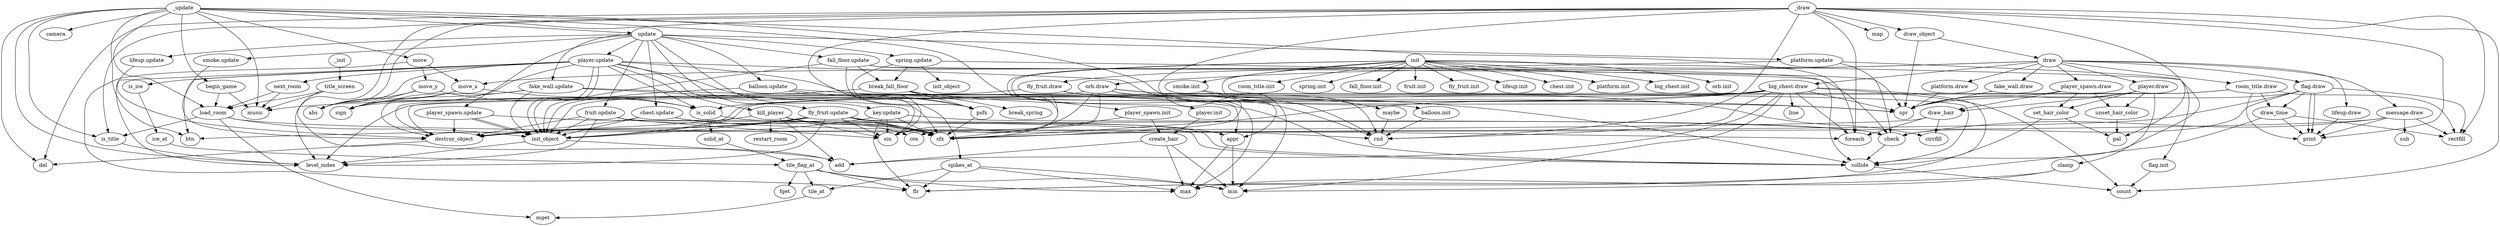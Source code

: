 digraph G {
  "_init"
  "title_screen"
  "begin_game"
  "level_index"
  "is_title"
  "player.init"
  "player.update"
  "player.draw"
  "psfx"
  "create_hair"
  "set_hair_color"
  "draw_hair"
  "unset_hair_color"
  "player_spawn.init"
  "player_spawn.update"
  "player_spawn.draw"
  "spring.init"
  "spring.update"
  "break_spring"
  "balloon.init"
  "balloon.update"
  "fall_floor.init"
  "fall_floor.update"
  "break_fall_floor"
  "smoke.init"
  "smoke.update"
  "fruit.init"
  "fruit.update"
  "fly_fruit.init"
  "fly_fruit.update"
  "fly_fruit.draw"
  "lifeup.init"
  "lifeup.update"
  "lifeup.draw"
  "fake_wall.update"
  "fake_wall.draw"
  "key.update"
  "chest.init"
  "chest.update"
  "platform.init"
  "platform.update"
  "platform.draw"
  "message.draw"
  "big_chest.init"
  "big_chest.draw"
  "orb.init"
  "orb.draw"
  "flag.init"
  "flag.draw"
  "room_title.init"
  "room_title.draw"
  "init_object"
  "is_solid"
  "is_ice"
  "collide"
  "check"
  "move"
  "move_x"
  "move_y"
  "destroy_object"
  "kill_player"
  "restart_room"
  "next_room"
  "load_room"
  "_update"
  "_draw"
  "draw_object"
  "draw_time"
  "clamp"
  "appr"
  "sign"
  "maybe"
  "solid_at"
  "ice_at"
  "tile_flag_at"
  "tile_at"
  "spikes_at"
  "init"
  "update"
  "draw"

  "_init" -> "title_screen"
  "title_screen" -> "add"
  "title_screen" -> "music"
  "title_screen" -> "load_room"
  "begin_game" -> "music"
  "begin_game" -> "load_room"
  "is_title" -> "level_index"
  "player.init" -> "create_hair"
  "player.update" -> "btn"
  "player.update" -> "spikes_at"
  "player.update" -> "kill_player"
  "player.update" -> "is_solid"
  "player.update" -> "is_ice"
  "player.update" -> "init_object"
  "player.update" -> "psfx"
  "player.update" -> "init_object"
  "player.update" -> "appr"
  "player.update" -> "abs"
  "player.update" -> "sign"
  "player.update" -> "rnd"
  "player.update" -> "level_index"
  "player.update" -> "next_room"
  "player.draw" -> "clamp"
  "player.draw" -> "set_hair_color"
  "player.draw" -> "draw_hair"
  "player.draw" -> "spr"
  "player.draw" -> "unset_hair_color"
  "psfx" -> "sfx"
  "create_hair" -> "add"
  "create_hair" -> "max"
  "create_hair" -> "min"
  "set_hair_color" -> "pal"
  "set_hair_color" -> "flr"
  "draw_hair" -> "btn"
  "draw_hair" -> "foreach"
  "draw_hair" -> "circfill"
  "unset_hair_color" -> "pal"
  "player_spawn.init" -> "sfx"
  "player_spawn.init" -> "create_hair"
  "player_spawn.update" -> "init_object"
  "player_spawn.update" -> "sfx"
  "player_spawn.update" -> "destroy_object"
  "player_spawn.update" -> "init_object"
  "player_spawn.draw" -> "set_hair_color"
  "player_spawn.draw" -> "draw_hair"
  "player_spawn.draw" -> "spr"
  "player_spawn.draw" -> "unset_hair_color"
  "spring.update" -> "collide"
  "spring.update" -> "init_object "
  "spring.update" -> "break_fall_floor"
  "spring.update" -> "psfx"
  "balloon.init" -> "rnd"
  "balloon.update" -> "sin"
  "balloon.update" -> "psfx"
  "balloon.update" -> "init_object"
  "balloon.update" -> "spr"
  "fall_floor.update" -> "check"
  "fall_floor.update" -> "break_fall_floor"
  "fall_floor.update" -> "psfx"
  "fall_floor.update" -> "init_object"
  "fall_floor.update" -> "spr"
  "break_fall_floor" -> "psfx"
  "break_fall_floor" -> "init_object"
  "break_fall_floor" -> "collide"
  "break_fall_floor" -> "break_spring"
  "smoke.init" -> "rnd"
  "smoke.init" -> "maybe"
  "smoke.update" -> "destroy_object"
  "fruit.update" -> "collide"
  "fruit.update" -> "sfx"
  "fruit.update" -> "level_index"
  "fruit.update" -> "init_object"
  "fruit.update" -> "destroy_object"
  "fruit.update" -> "sin"
  "fly_fruit.update" -> "sfx"
  "fly_fruit.update" -> "appr"
  "fly_fruit.update" -> "destroy_object"
  "fly_fruit.update" -> "sin"
  "fly_fruit.update" -> "collide"
  "fly_fruit.update" -> "sfx"
  "fly_fruit.update" -> "level_index"
  "fly_fruit.update" -> "init_object"
  "fly_fruit.update" -> "destroy_object"
  "fly_fruit.draw" -> "sin"
  "fly_fruit.draw" -> "max"
  "fly_fruit.draw" -> "sign"
  "fly_fruit.draw" -> "spr"
  "lifeup.update" -> "destroy_object"
  "lifeup.draw" -> "print"
  "fake_wall.update" -> "collide"
  "fake_wall.update" -> "sign"
  "fake_wall.update" -> "sfx"
  "fake_wall.update" -> "destroy_object"
  "fake_wall.update" -> "init_object"
  "fake_wall.draw" -> "spr"
  "key.update" -> "flr"
  "key.update" -> "sin"
  "key.update" -> "check"
  "key.update" -> "sfx"
  "key.update" -> "destroy_object"
  "chest.update" -> "rnd"
  "chest.update" -> "sfx"
  "chest.update" -> "init_object"
  "chest.update" -> "destroy_object"
  "platform.update" -> "check"
  "platform.update" -> "collide"
  "platform.update" -> "move_x"
  "platform.draw" -> "spr"
  "message.draw" -> "check"
  "message.draw" -> "sfx"
  "message.draw" -> "sub"
  "message.draw" -> "rectfill"
  "message.draw" -> "print"
  "big_chest.draw" -> "collide"
  "big_chest.draw" -> "is_solid"
  "big_chest.draw" -> "music"
  "big_chest.draw" -> "sfx"
  "big_chest.draw" -> "init_object"
  "big_chest.draw" -> "spr"
  "big_chest.draw" -> "count"
  "big_chest.draw" -> "add"
  "big_chest.draw" -> "rnd"
  "big_chest.draw" -> "init_object"
  "big_chest.draw" -> "foreach"
  "big_chest.draw" -> "line"
  "big_chest.draw" -> "min"
  "orb.draw" -> "appr"
  "orb.draw" -> "collide"
  "orb.draw" -> "sfx"
  "orb.draw" -> "destroy_object"
  "orb.draw" -> "spr"
  "orb.draw" -> "circfill"
  "orb.draw" -> "cos"
  "orb.draw" -> "sin"
  "flag.init" -> "count"
  "flag.draw" -> "spr"
  "flag.draw" -> "rectfill"
  "flag.draw" -> "print"
  "flag.draw" -> "draw_time"
  "flag.draw" -> "print"
  "flag.draw" -> "check"
  "flag.draw" -> "sfx"
  "room_title.draw" -> "destroy_object"
  "room_title.draw" -> "rectfill"
  "room_title.draw" -> "print"
  "room_title.draw" -> "level_index"
  "room_title.draw" -> "draw_time"
  "init_object" -> "level_index"
  "init_object" -> "add"
  "is_solid" -> "check"
  "is_solid" -> "solid_at"
  "is_ice" -> "ice_at"
  "collide" -> "count"
  "check" -> "collide"
  "move" -> "flr"
  "move" -> "move_x"
  "move" -> "move_y"
  "move_x" -> "sign"
  "move_x" -> "abs"
  "move_x" -> "is_solid"
  "move_y" -> "sign"
  "move_y" -> "abs"
  "move_y" -> "is_solid"
  "destroy_object" -> "del"
  "kill_player" -> "sfx"
  "kill_player" -> "destroy_object"
  "kill_player" -> "add"
  "kill_player" -> "sin"
  "kill_player" -> "cos"
  "kill_player" -> "restart_room"
  "next_room" -> "music"
  "next_room" -> "load_room"
  "load_room" -> "foreach"
  "load_room" -> "mget"
  "load_room" -> "init_object"
  "load_room" -> "is_title"
  "_update" -> "level_index"
  "_update" -> "music"
  "_update" -> "camera"
  "_update" -> "rnd"
  "_update" -> "load_room"
  "_update" -> "foreach"
  "_update" -> "move"
  "_update" -> "update"
  "_update" -> "is_title"
  "_update" -> "btn"
  "_update" -> "sfx"
  "_update" -> "begin_game"
  "_update" -> "del"
  "_draw" -> "pal"
  "_draw" -> "rectfill"
  "_draw" -> "is_title"
  "_draw" -> "foreach"
  "_draw" -> "rnd"
  "_draw" -> "map"
  "_draw" -> "draw_object"
  "_draw" -> "sin"
  "_draw" -> "min"
  "_draw" -> "del"
  "_draw" -> "print"
  "_draw" -> "level_index"
  "_draw" -> "count"
  "_draw" -> "abs"
  "draw_object" -> "draw"
  "draw_object" -> "spr"
  "draw_time" -> "flr"
  "draw_time" -> "rectfill"
  "draw_time" -> "print"
  "clamp" -> "max"
  "clamp" -> "min"
  "appr" -> "max"
  "appr" -> "min"
  "maybe" -> "rnd"
  "solid_at" -> "tile_flag_at"
  "ice_at" -> "tile_flag_at"
  "tile_flag_at" -> "max"
  "tile_flag_at" -> "flr"
  "tile_flag_at" -> "min"
  "tile_flag_at" -> "fget"
  "tile_flag_at" -> "tile_at"
  "tile_at" -> "mget"
  "spikes_at" -> "max"
  "spikes_at" -> "flr"
  "spikes_at" -> "min"
  "spikes_at" -> "tile_at"
  "init" -> "player.init"
  "init" -> "player_spawn.init"
  "init" -> "spring.init"
  "init" -> "balloon.init"
  "init" -> "fall_floor.init"
  "init" -> "smoke.init"
  "init" -> "fruit.init"
  "init" -> "fly_fruit.init"
  "init" -> "lifeup.init"
  "init" -> "chest.init"
  "init" -> "platform.init"
  "init" -> "big_chest.init"
  "init" -> "orb.init"
  "init" -> "flag.init"
  "init" -> "room_title.init"
  "update" -> "player.update"
  "update" -> "player_spawn.update"
  "update" -> "spring.update"
  "update" -> "balloon.update"
  "update" -> "fall_floor.update"
  "update" -> "smoke.update"
  "update" -> "fruit.update"
  "update" -> "fly_fruit.update"
  "update" -> "lifeup.update"
  "update" -> "fake_wall.update"
  "update" -> "key.update"
  "update" -> "chest.update"
  "update" -> "platform.update"
  "draw" -> "player.draw"
  "draw" -> "player_spawn.draw"
  "draw" -> "fly_fruit.draw"
  "draw" -> "lifeup.draw"
  "draw" -> "fake_wall.draw"
  "draw" -> "platform.draw"
  "draw" -> "message.draw"
  "draw" -> "big_chest.draw"
  "draw" -> "orb.draw"
  "draw" -> "flag.draw"
  "draw" -> "room_title.draw"
}